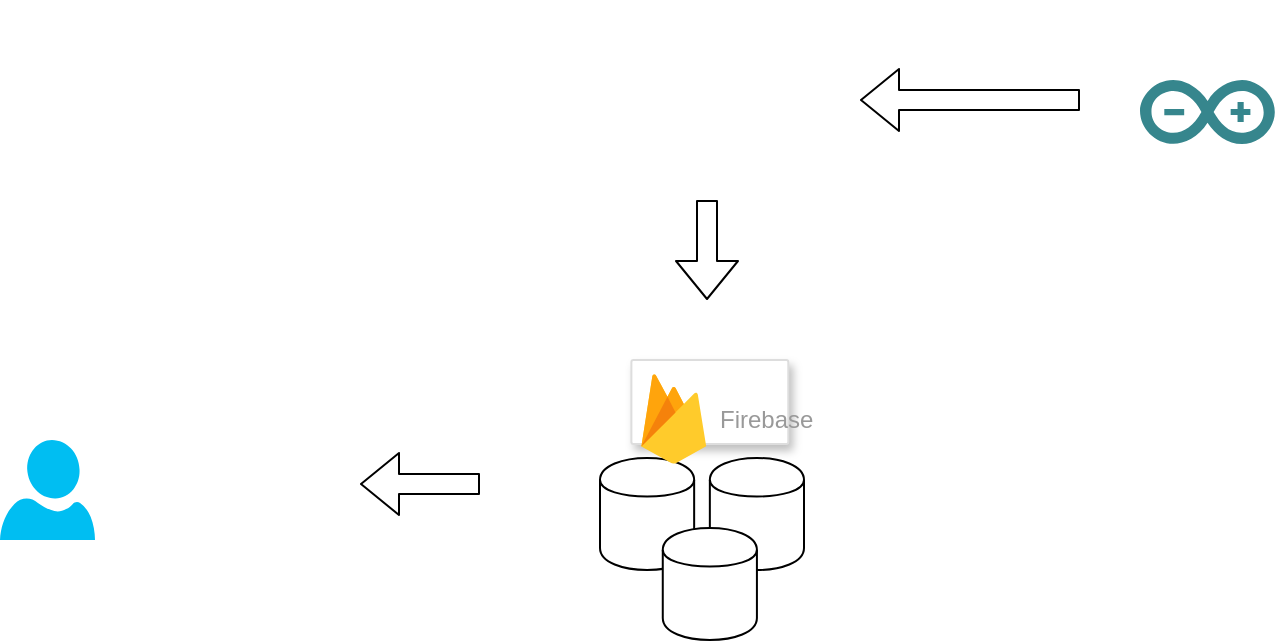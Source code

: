 <mxfile version="13.1.6" type="device"><diagram id="J23q4JKAms72HtqG0p5m" name="Página-1"><mxGraphModel dx="925" dy="567" grid="1" gridSize="10" guides="1" tooltips="1" connect="1" arrows="1" fold="1" page="1" pageScale="1" pageWidth="827" pageHeight="1169" math="0" shadow="0"><root><mxCell id="0"/><mxCell id="1" parent="0"/><mxCell id="KCZy13LoVAvxCykHYXXa-4" value="" style="shape=image;html=1;verticalAlign=top;verticalLabelPosition=bottom;labelBackgroundColor=#ffffff;imageAspect=0;aspect=fixed;image=https://cdn4.iconfinder.com/data/icons/logos-and-brands/512/272_Raspberry_Pi_logo-128.png" vertex="1" parent="1"><mxGeometry x="364" y="50" width="88" height="88" as="geometry"/></mxCell><mxCell id="KCZy13LoVAvxCykHYXXa-7" value="" style="shape=image;html=1;verticalAlign=top;verticalLabelPosition=bottom;labelBackgroundColor=#ffffff;imageAspect=0;aspect=fixed;image=https://cdn0.iconfinder.com/data/icons/internet-line/512/Internet_Line-07-128.png" vertex="1" parent="1"><mxGeometry x="110" y="251" width="88" height="88" as="geometry"/></mxCell><mxCell id="KCZy13LoVAvxCykHYXXa-8" value="" style="dashed=0;outlineConnect=0;html=1;align=center;labelPosition=center;verticalLabelPosition=bottom;verticalAlign=top;shape=mxgraph.weblogos.arduino;fillColor=#36868D;strokeColor=none" vertex="1" parent="1"><mxGeometry x="620" y="90" width="67.4" height="32" as="geometry"/></mxCell><mxCell id="KCZy13LoVAvxCykHYXXa-10" value="" style="shape=flexArrow;endArrow=classic;html=1;" edge="1" parent="1"><mxGeometry width="50" height="50" relative="1" as="geometry"><mxPoint x="290" y="292" as="sourcePoint"/><mxPoint x="230" y="292" as="targetPoint"/></mxGeometry></mxCell><mxCell id="KCZy13LoVAvxCykHYXXa-11" value="" style="shape=flexArrow;endArrow=classic;html=1;" edge="1" parent="1"><mxGeometry width="50" height="50" relative="1" as="geometry"><mxPoint x="590" y="100" as="sourcePoint"/><mxPoint x="480" y="100" as="targetPoint"/></mxGeometry></mxCell><mxCell id="KCZy13LoVAvxCykHYXXa-12" value="" style="shape=flexArrow;endArrow=classic;html=1;" edge="1" parent="1"><mxGeometry width="50" height="50" relative="1" as="geometry"><mxPoint x="403.5" y="150" as="sourcePoint"/><mxPoint x="403.5" y="200" as="targetPoint"/></mxGeometry></mxCell><mxCell id="KCZy13LoVAvxCykHYXXa-13" value="" style="group" vertex="1" connectable="0" parent="1"><mxGeometry x="350" y="230" width="102" height="140" as="geometry"/></mxCell><mxCell id="KCZy13LoVAvxCykHYXXa-1" value="" style="shape=cylinder;whiteSpace=wrap;html=1;boundedLbl=1;backgroundOutline=1;" vertex="1" parent="KCZy13LoVAvxCykHYXXa-13"><mxGeometry x="54.923" y="49" width="47.077" height="56" as="geometry"/></mxCell><mxCell id="KCZy13LoVAvxCykHYXXa-2" value="" style="shape=cylinder;whiteSpace=wrap;html=1;boundedLbl=1;backgroundOutline=1;" vertex="1" parent="KCZy13LoVAvxCykHYXXa-13"><mxGeometry y="49" width="47.077" height="56" as="geometry"/></mxCell><mxCell id="KCZy13LoVAvxCykHYXXa-3" value="" style="shape=cylinder;whiteSpace=wrap;html=1;boundedLbl=1;backgroundOutline=1;" vertex="1" parent="KCZy13LoVAvxCykHYXXa-13"><mxGeometry x="31.385" y="84" width="47.077" height="56" as="geometry"/></mxCell><mxCell id="KCZy13LoVAvxCykHYXXa-5" value="" style="strokeColor=#dddddd;shadow=1;strokeWidth=1;rounded=1;absoluteArcSize=1;arcSize=2;" vertex="1" parent="KCZy13LoVAvxCykHYXXa-13"><mxGeometry x="15.692" width="78.462" height="42" as="geometry"/></mxCell><mxCell id="KCZy13LoVAvxCykHYXXa-6" value="Firebase" style="dashed=0;connectable=0;html=1;fillColor=#5184F3;strokeColor=none;shape=mxgraph.gcp2.firebase;part=1;labelPosition=right;verticalLabelPosition=middle;align=left;verticalAlign=middle;spacingLeft=5;fontColor=#999999;fontSize=12;" vertex="1" parent="KCZy13LoVAvxCykHYXXa-5"><mxGeometry width="32.4" height="45" relative="1" as="geometry"><mxPoint x="5" y="7" as="offset"/></mxGeometry></mxCell><mxCell id="KCZy13LoVAvxCykHYXXa-15" value="" style="verticalLabelPosition=bottom;html=1;verticalAlign=top;align=center;strokeColor=none;fillColor=#00BEF2;shape=mxgraph.azure.user;" vertex="1" parent="1"><mxGeometry x="50" y="270" width="47.5" height="50" as="geometry"/></mxCell></root></mxGraphModel></diagram></mxfile>